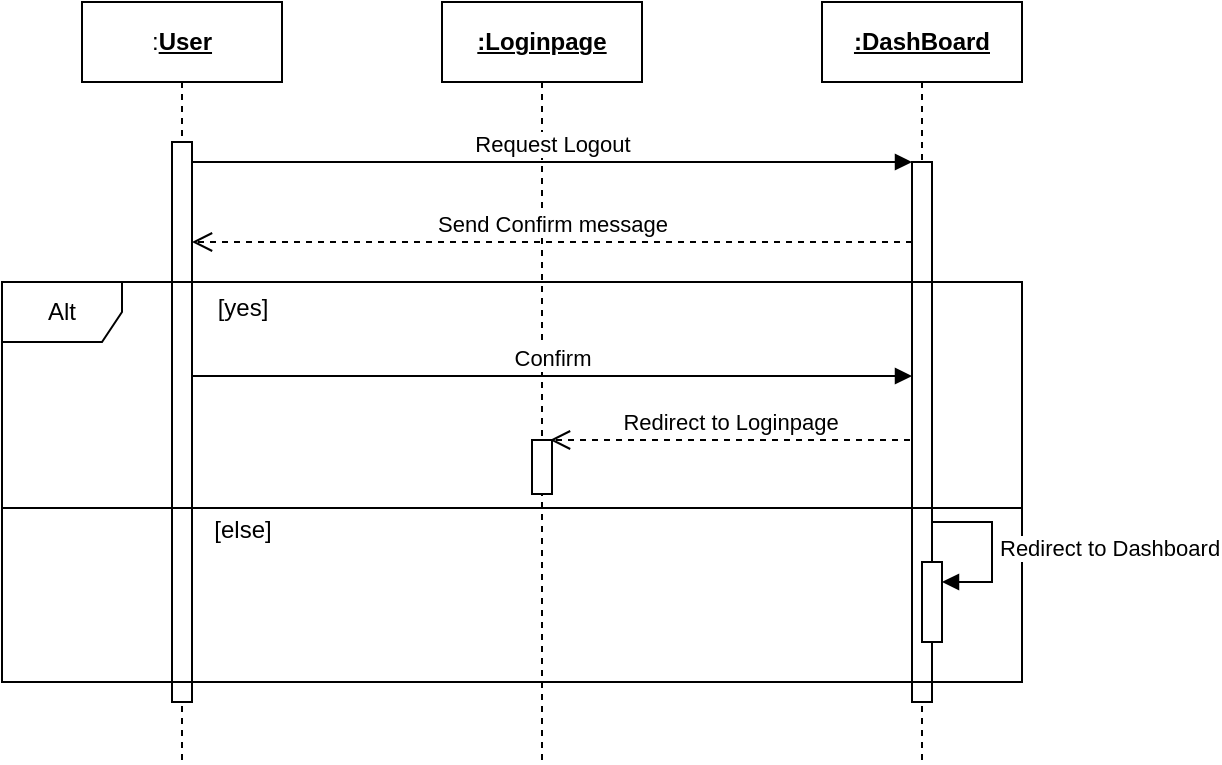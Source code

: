<mxfile version="21.7.5" type="device">
  <diagram name="Page-1" id="2YBvvXClWsGukQMizWep">
    <mxGraphModel dx="630" dy="478" grid="1" gridSize="10" guides="1" tooltips="1" connect="1" arrows="1" fold="1" page="1" pageScale="1" pageWidth="850" pageHeight="1100" math="0" shadow="0">
      <root>
        <mxCell id="0" />
        <mxCell id="1" parent="0" />
        <mxCell id="aM9ryv3xv72pqoxQDRHE-1" value=":&lt;b&gt;&lt;u&gt;User&lt;/u&gt;&lt;/b&gt;" style="shape=umlLifeline;perimeter=lifelinePerimeter;whiteSpace=wrap;html=1;container=0;dropTarget=0;collapsible=0;recursiveResize=0;outlineConnect=0;portConstraint=eastwest;newEdgeStyle={&quot;edgeStyle&quot;:&quot;elbowEdgeStyle&quot;,&quot;elbow&quot;:&quot;vertical&quot;,&quot;curved&quot;:0,&quot;rounded&quot;:0};" parent="1" vertex="1">
          <mxGeometry x="40" y="40" width="100" height="380" as="geometry" />
        </mxCell>
        <mxCell id="aM9ryv3xv72pqoxQDRHE-2" value="" style="html=1;points=[];perimeter=orthogonalPerimeter;outlineConnect=0;targetShapes=umlLifeline;portConstraint=eastwest;newEdgeStyle={&quot;edgeStyle&quot;:&quot;elbowEdgeStyle&quot;,&quot;elbow&quot;:&quot;vertical&quot;,&quot;curved&quot;:0,&quot;rounded&quot;:0};" parent="aM9ryv3xv72pqoxQDRHE-1" vertex="1">
          <mxGeometry x="45" y="70" width="10" height="280" as="geometry" />
        </mxCell>
        <mxCell id="aM9ryv3xv72pqoxQDRHE-5" value="&lt;b&gt;&lt;u&gt;:Loginpage&lt;/u&gt;&lt;/b&gt;" style="shape=umlLifeline;perimeter=lifelinePerimeter;whiteSpace=wrap;html=1;container=0;dropTarget=0;collapsible=0;recursiveResize=0;outlineConnect=0;portConstraint=eastwest;newEdgeStyle={&quot;edgeStyle&quot;:&quot;elbowEdgeStyle&quot;,&quot;elbow&quot;:&quot;vertical&quot;,&quot;curved&quot;:0,&quot;rounded&quot;:0};" parent="1" vertex="1">
          <mxGeometry x="220" y="40" width="100" height="380" as="geometry" />
        </mxCell>
        <mxCell id="aM9ryv3xv72pqoxQDRHE-7" value="Request Logout" style="html=1;verticalAlign=bottom;endArrow=block;edgeStyle=elbowEdgeStyle;elbow=vertical;curved=0;rounded=0;" parent="1" source="aM9ryv3xv72pqoxQDRHE-2" target="oJL4bs4cD1pY8DvWEGk7-3" edge="1">
          <mxGeometry relative="1" as="geometry">
            <mxPoint x="195" y="130" as="sourcePoint" />
            <Array as="points">
              <mxPoint x="180" y="120" />
            </Array>
            <mxPoint x="265" y="120" as="targetPoint" />
          </mxGeometry>
        </mxCell>
        <mxCell id="oJL4bs4cD1pY8DvWEGk7-1" value="Send Confirm message" style="html=1;verticalAlign=bottom;endArrow=open;dashed=1;endSize=8;edgeStyle=elbowEdgeStyle;elbow=vertical;curved=0;rounded=0;" edge="1" parent="1" source="oJL4bs4cD1pY8DvWEGk7-3" target="aM9ryv3xv72pqoxQDRHE-2">
          <mxGeometry relative="1" as="geometry">
            <mxPoint x="120" y="160" as="targetPoint" />
            <Array as="points">
              <mxPoint x="215" y="160" />
            </Array>
            <mxPoint x="265" y="160" as="sourcePoint" />
          </mxGeometry>
        </mxCell>
        <mxCell id="oJL4bs4cD1pY8DvWEGk7-2" value="&lt;b&gt;&lt;u&gt;:DashBoard&lt;/u&gt;&lt;/b&gt;" style="shape=umlLifeline;perimeter=lifelinePerimeter;whiteSpace=wrap;html=1;container=0;dropTarget=0;collapsible=0;recursiveResize=0;outlineConnect=0;portConstraint=eastwest;newEdgeStyle={&quot;edgeStyle&quot;:&quot;elbowEdgeStyle&quot;,&quot;elbow&quot;:&quot;vertical&quot;,&quot;curved&quot;:0,&quot;rounded&quot;:0};" vertex="1" parent="1">
          <mxGeometry x="410" y="40" width="100" height="380" as="geometry" />
        </mxCell>
        <mxCell id="oJL4bs4cD1pY8DvWEGk7-3" value="" style="html=1;points=[];perimeter=orthogonalPerimeter;outlineConnect=0;targetShapes=umlLifeline;portConstraint=eastwest;newEdgeStyle={&quot;edgeStyle&quot;:&quot;elbowEdgeStyle&quot;,&quot;elbow&quot;:&quot;vertical&quot;,&quot;curved&quot;:0,&quot;rounded&quot;:0};" vertex="1" parent="oJL4bs4cD1pY8DvWEGk7-2">
          <mxGeometry x="45" y="80" width="10" height="270" as="geometry" />
        </mxCell>
        <mxCell id="oJL4bs4cD1pY8DvWEGk7-4" value="Alt" style="shape=umlFrame;whiteSpace=wrap;html=1;pointerEvents=0;" vertex="1" parent="1">
          <mxGeometry y="180" width="510" height="200" as="geometry" />
        </mxCell>
        <mxCell id="oJL4bs4cD1pY8DvWEGk7-5" value="" style="html=1;points=[[0,0,0,0,5],[0,1,0,0,-5],[1,0,0,0,5],[1,1,0,0,-5]];perimeter=orthogonalPerimeter;outlineConnect=0;targetShapes=umlLifeline;portConstraint=eastwest;newEdgeStyle={&quot;curved&quot;:0,&quot;rounded&quot;:0};" vertex="1" parent="1">
          <mxGeometry x="265" y="259" width="10" height="27" as="geometry" />
        </mxCell>
        <mxCell id="oJL4bs4cD1pY8DvWEGk7-6" value="Confirm" style="html=1;verticalAlign=bottom;endArrow=block;edgeStyle=elbowEdgeStyle;elbow=horizontal;curved=0;rounded=0;" edge="1" parent="1" target="oJL4bs4cD1pY8DvWEGk7-3">
          <mxGeometry relative="1" as="geometry">
            <mxPoint x="95" y="227" as="sourcePoint" />
            <Array as="points">
              <mxPoint x="195" y="227" />
            </Array>
            <mxPoint x="265" y="227" as="targetPoint" />
          </mxGeometry>
        </mxCell>
        <mxCell id="oJL4bs4cD1pY8DvWEGk7-7" value="&lt;span style=&quot;font-weight: normal;&quot;&gt;[yes]&lt;/span&gt;" style="text;align=center;fontStyle=1;verticalAlign=middle;spacingLeft=3;spacingRight=3;strokeColor=none;rotatable=0;points=[[0,0.5],[1,0.5]];portConstraint=eastwest;html=1;" vertex="1" parent="1">
          <mxGeometry x="80" y="180" width="80" height="26" as="geometry" />
        </mxCell>
        <mxCell id="oJL4bs4cD1pY8DvWEGk7-8" value="Redirect to Loginpage" style="html=1;verticalAlign=bottom;endArrow=open;dashed=1;endSize=8;elbow=vertical;rounded=0;" edge="1" parent="1">
          <mxGeometry relative="1" as="geometry">
            <mxPoint x="274" y="259" as="targetPoint" />
            <mxPoint x="454" y="259" as="sourcePoint" />
          </mxGeometry>
        </mxCell>
        <mxCell id="oJL4bs4cD1pY8DvWEGk7-9" value="" style="line;strokeWidth=1;fillColor=none;align=left;verticalAlign=middle;spacingTop=-1;spacingLeft=3;spacingRight=3;rotatable=0;labelPosition=right;points=[];portConstraint=eastwest;strokeColor=inherit;" vertex="1" parent="1">
          <mxGeometry y="289" width="510" height="8" as="geometry" />
        </mxCell>
        <mxCell id="oJL4bs4cD1pY8DvWEGk7-10" value="&lt;span style=&quot;font-weight: normal;&quot;&gt;[else]&lt;/span&gt;" style="text;align=center;fontStyle=1;verticalAlign=middle;spacingLeft=3;spacingRight=3;strokeColor=none;rotatable=0;points=[[0,0.5],[1,0.5]];portConstraint=eastwest;html=1;" vertex="1" parent="1">
          <mxGeometry x="80" y="291" width="80" height="26" as="geometry" />
        </mxCell>
        <mxCell id="oJL4bs4cD1pY8DvWEGk7-11" value="" style="html=1;points=[[0,0,0,0,5],[0,1,0,0,-5],[1,0,0,0,5],[1,1,0,0,-5]];perimeter=orthogonalPerimeter;outlineConnect=0;targetShapes=umlLifeline;portConstraint=eastwest;newEdgeStyle={&quot;curved&quot;:0,&quot;rounded&quot;:0};" vertex="1" parent="1">
          <mxGeometry x="460" y="320" width="10" height="40" as="geometry" />
        </mxCell>
        <mxCell id="oJL4bs4cD1pY8DvWEGk7-12" value="Redirect to Dashboard" style="html=1;align=left;spacingLeft=2;endArrow=block;rounded=0;edgeStyle=orthogonalEdgeStyle;curved=0;rounded=0;" edge="1" target="oJL4bs4cD1pY8DvWEGk7-11" parent="1">
          <mxGeometry relative="1" as="geometry">
            <mxPoint x="465" y="300" as="sourcePoint" />
            <Array as="points">
              <mxPoint x="495" y="330" />
            </Array>
          </mxGeometry>
        </mxCell>
      </root>
    </mxGraphModel>
  </diagram>
</mxfile>
